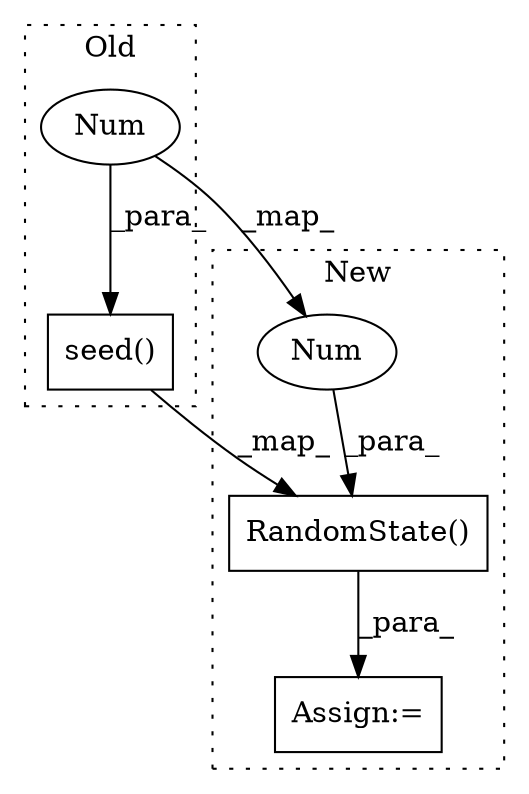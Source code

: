 digraph G {
subgraph cluster0 {
1 [label="seed()" a="75" s="34633,34649" l="15,1" shape="box"];
3 [label="Num" a="76" s="34648" l="1" shape="ellipse"];
label = "Old";
style="dotted";
}
subgraph cluster1 {
2 [label="RandomState()" a="75" s="34686,34709" l="22,1" shape="box"];
4 [label="Num" a="76" s="34708" l="1" shape="ellipse"];
5 [label="Assign:=" a="68" s="34683" l="3" shape="box"];
label = "New";
style="dotted";
}
1 -> 2 [label="_map_"];
2 -> 5 [label="_para_"];
3 -> 4 [label="_map_"];
3 -> 1 [label="_para_"];
4 -> 2 [label="_para_"];
}